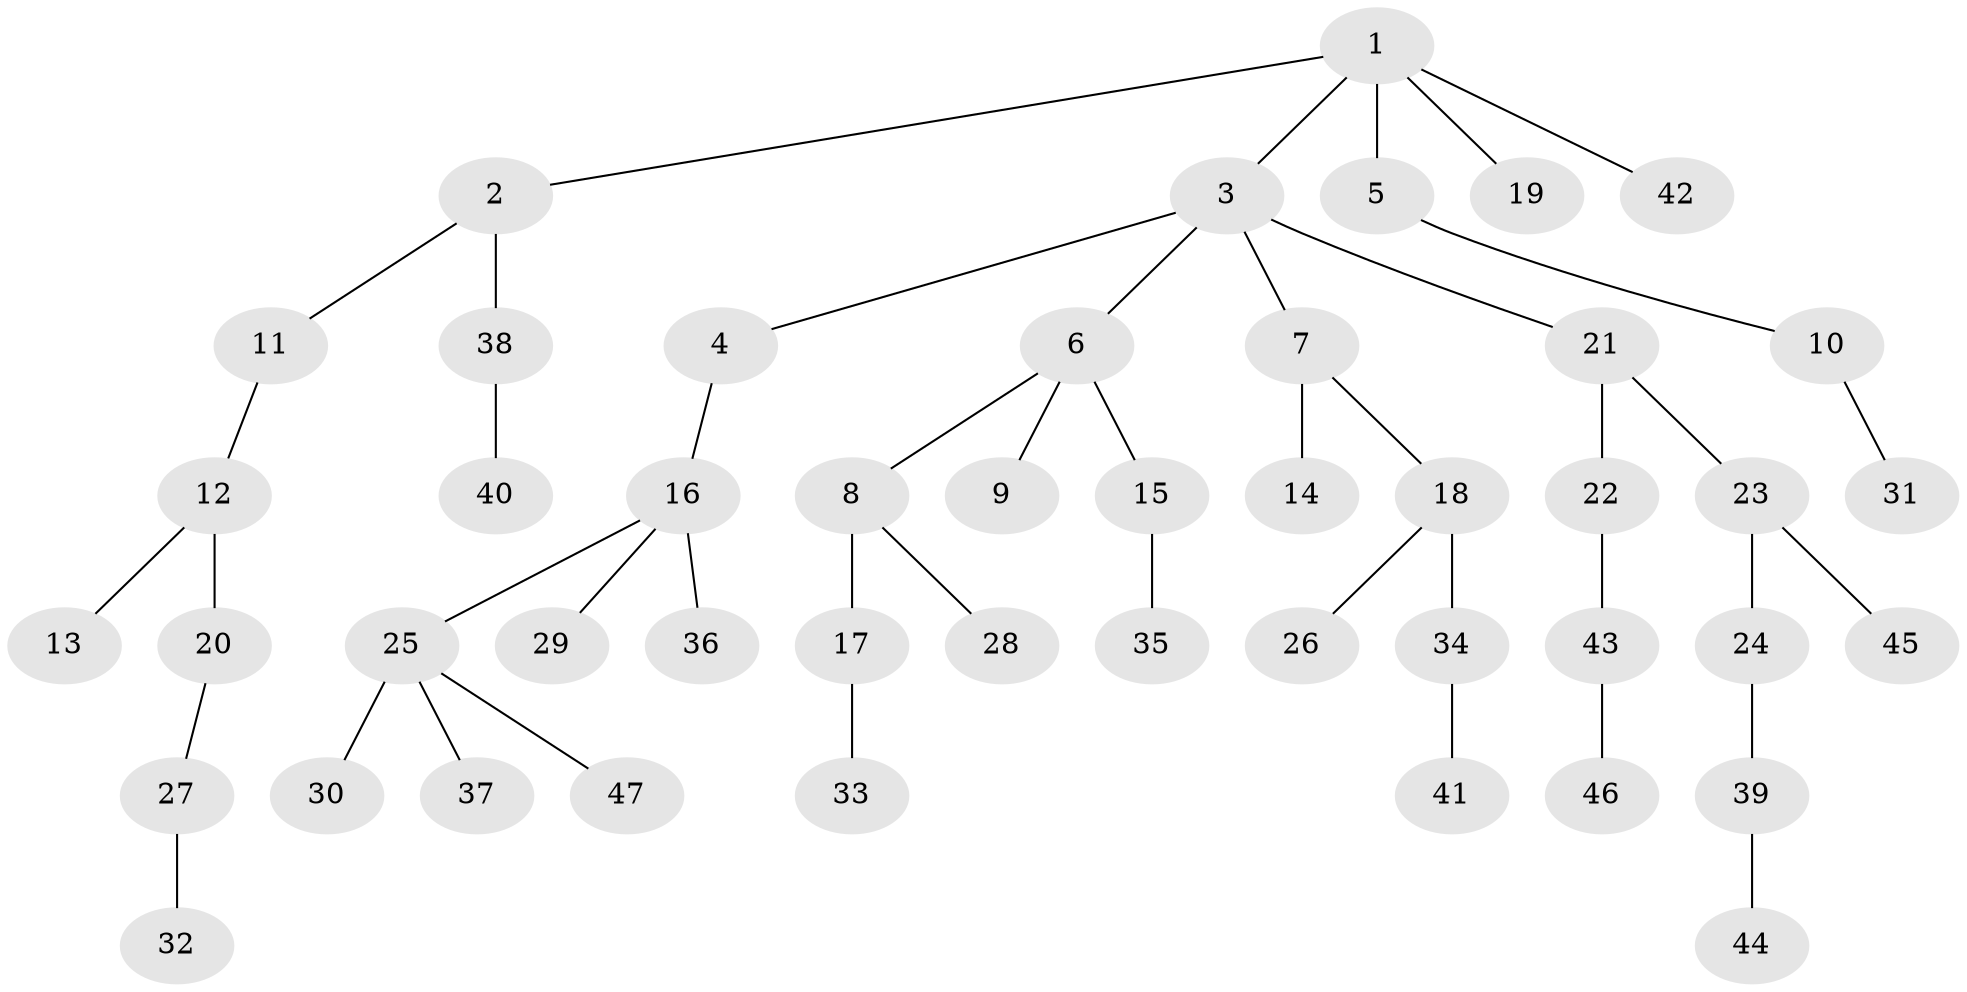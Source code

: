 // original degree distribution, {6: 0.01282051282051282, 4: 0.08974358974358974, 5: 0.02564102564102564, 3: 0.15384615384615385, 2: 0.23076923076923078, 1: 0.48717948717948717}
// Generated by graph-tools (version 1.1) at 2025/51/03/04/25 22:51:35]
// undirected, 47 vertices, 46 edges
graph export_dot {
  node [color=gray90,style=filled];
  1;
  2;
  3;
  4;
  5;
  6;
  7;
  8;
  9;
  10;
  11;
  12;
  13;
  14;
  15;
  16;
  17;
  18;
  19;
  20;
  21;
  22;
  23;
  24;
  25;
  26;
  27;
  28;
  29;
  30;
  31;
  32;
  33;
  34;
  35;
  36;
  37;
  38;
  39;
  40;
  41;
  42;
  43;
  44;
  45;
  46;
  47;
  1 -- 2 [weight=1.0];
  1 -- 3 [weight=1.0];
  1 -- 5 [weight=1.0];
  1 -- 19 [weight=1.0];
  1 -- 42 [weight=1.0];
  2 -- 11 [weight=1.0];
  2 -- 38 [weight=1.0];
  3 -- 4 [weight=1.0];
  3 -- 6 [weight=1.0];
  3 -- 7 [weight=1.0];
  3 -- 21 [weight=1.0];
  4 -- 16 [weight=1.0];
  5 -- 10 [weight=1.0];
  6 -- 8 [weight=1.0];
  6 -- 9 [weight=1.0];
  6 -- 15 [weight=1.0];
  7 -- 14 [weight=1.0];
  7 -- 18 [weight=1.0];
  8 -- 17 [weight=1.0];
  8 -- 28 [weight=2.0];
  10 -- 31 [weight=1.0];
  11 -- 12 [weight=1.0];
  12 -- 13 [weight=1.0];
  12 -- 20 [weight=1.0];
  15 -- 35 [weight=1.0];
  16 -- 25 [weight=1.0];
  16 -- 29 [weight=1.0];
  16 -- 36 [weight=1.0];
  17 -- 33 [weight=1.0];
  18 -- 26 [weight=1.0];
  18 -- 34 [weight=1.0];
  20 -- 27 [weight=1.0];
  21 -- 22 [weight=1.0];
  21 -- 23 [weight=1.0];
  22 -- 43 [weight=1.0];
  23 -- 24 [weight=1.0];
  23 -- 45 [weight=1.0];
  24 -- 39 [weight=1.0];
  25 -- 30 [weight=1.0];
  25 -- 37 [weight=1.0];
  25 -- 47 [weight=1.0];
  27 -- 32 [weight=2.0];
  34 -- 41 [weight=1.0];
  38 -- 40 [weight=1.0];
  39 -- 44 [weight=1.0];
  43 -- 46 [weight=1.0];
}
